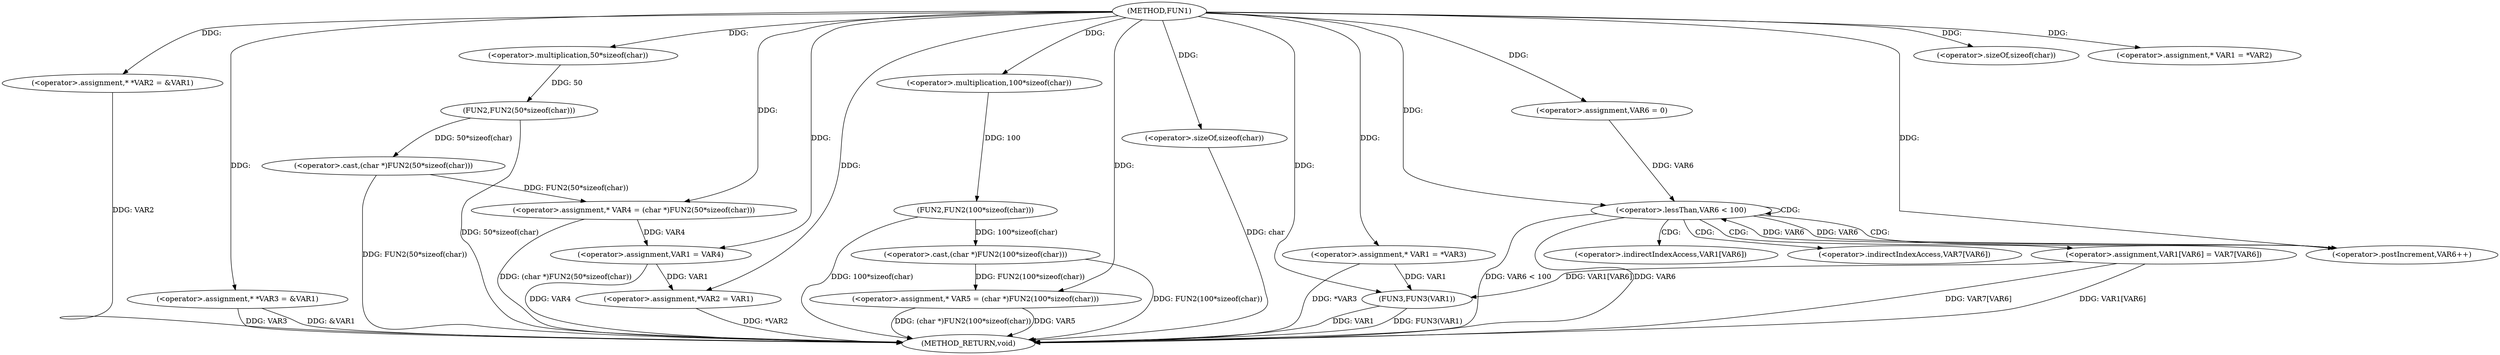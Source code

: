 digraph FUN1 {  
"1000100" [label = "(METHOD,FUN1)" ]
"1000174" [label = "(METHOD_RETURN,void)" ]
"1000104" [label = "(<operator>.assignment,* *VAR2 = &VAR1)" ]
"1000109" [label = "(<operator>.assignment,* *VAR3 = &VAR1)" ]
"1000114" [label = "(<operator>.assignment,* VAR4 = (char *)FUN2(50*sizeof(char)))" ]
"1000116" [label = "(<operator>.cast,(char *)FUN2(50*sizeof(char)))" ]
"1000118" [label = "(FUN2,FUN2(50*sizeof(char)))" ]
"1000119" [label = "(<operator>.multiplication,50*sizeof(char))" ]
"1000121" [label = "(<operator>.sizeOf,sizeof(char))" ]
"1000124" [label = "(<operator>.assignment,* VAR5 = (char *)FUN2(100*sizeof(char)))" ]
"1000126" [label = "(<operator>.cast,(char *)FUN2(100*sizeof(char)))" ]
"1000128" [label = "(FUN2,FUN2(100*sizeof(char)))" ]
"1000129" [label = "(<operator>.multiplication,100*sizeof(char))" ]
"1000131" [label = "(<operator>.sizeOf,sizeof(char))" ]
"1000135" [label = "(<operator>.assignment,* VAR1 = *VAR2)" ]
"1000139" [label = "(<operator>.assignment,VAR1 = VAR4)" ]
"1000142" [label = "(<operator>.assignment,*VAR2 = VAR1)" ]
"1000148" [label = "(<operator>.assignment,* VAR1 = *VAR3)" ]
"1000156" [label = "(<operator>.assignment,VAR6 = 0)" ]
"1000159" [label = "(<operator>.lessThan,VAR6 < 100)" ]
"1000162" [label = "(<operator>.postIncrement,VAR6++)" ]
"1000165" [label = "(<operator>.assignment,VAR1[VAR6] = VAR7[VAR6])" ]
"1000172" [label = "(FUN3,FUN3(VAR1))" ]
"1000166" [label = "(<operator>.indirectIndexAccess,VAR1[VAR6])" ]
"1000169" [label = "(<operator>.indirectIndexAccess,VAR7[VAR6])" ]
  "1000159" -> "1000174"  [ label = "DDG: VAR6 < 100"] 
  "1000124" -> "1000174"  [ label = "DDG: (char *)FUN2(100*sizeof(char))"] 
  "1000124" -> "1000174"  [ label = "DDG: VAR5"] 
  "1000165" -> "1000174"  [ label = "DDG: VAR7[VAR6]"] 
  "1000104" -> "1000174"  [ label = "DDG: VAR2"] 
  "1000165" -> "1000174"  [ label = "DDG: VAR1[VAR6]"] 
  "1000128" -> "1000174"  [ label = "DDG: 100*sizeof(char)"] 
  "1000116" -> "1000174"  [ label = "DDG: FUN2(50*sizeof(char))"] 
  "1000142" -> "1000174"  [ label = "DDG: *VAR2"] 
  "1000148" -> "1000174"  [ label = "DDG: *VAR3"] 
  "1000118" -> "1000174"  [ label = "DDG: 50*sizeof(char)"] 
  "1000172" -> "1000174"  [ label = "DDG: FUN3(VAR1)"] 
  "1000159" -> "1000174"  [ label = "DDG: VAR6"] 
  "1000131" -> "1000174"  [ label = "DDG: char"] 
  "1000139" -> "1000174"  [ label = "DDG: VAR4"] 
  "1000109" -> "1000174"  [ label = "DDG: VAR3"] 
  "1000172" -> "1000174"  [ label = "DDG: VAR1"] 
  "1000126" -> "1000174"  [ label = "DDG: FUN2(100*sizeof(char))"] 
  "1000109" -> "1000174"  [ label = "DDG: &VAR1"] 
  "1000114" -> "1000174"  [ label = "DDG: (char *)FUN2(50*sizeof(char))"] 
  "1000100" -> "1000104"  [ label = "DDG: "] 
  "1000100" -> "1000109"  [ label = "DDG: "] 
  "1000116" -> "1000114"  [ label = "DDG: FUN2(50*sizeof(char))"] 
  "1000100" -> "1000114"  [ label = "DDG: "] 
  "1000118" -> "1000116"  [ label = "DDG: 50*sizeof(char)"] 
  "1000119" -> "1000118"  [ label = "DDG: 50"] 
  "1000100" -> "1000119"  [ label = "DDG: "] 
  "1000100" -> "1000121"  [ label = "DDG: "] 
  "1000126" -> "1000124"  [ label = "DDG: FUN2(100*sizeof(char))"] 
  "1000100" -> "1000124"  [ label = "DDG: "] 
  "1000128" -> "1000126"  [ label = "DDG: 100*sizeof(char)"] 
  "1000129" -> "1000128"  [ label = "DDG: 100"] 
  "1000100" -> "1000129"  [ label = "DDG: "] 
  "1000100" -> "1000131"  [ label = "DDG: "] 
  "1000100" -> "1000135"  [ label = "DDG: "] 
  "1000114" -> "1000139"  [ label = "DDG: VAR4"] 
  "1000100" -> "1000139"  [ label = "DDG: "] 
  "1000139" -> "1000142"  [ label = "DDG: VAR1"] 
  "1000100" -> "1000142"  [ label = "DDG: "] 
  "1000100" -> "1000148"  [ label = "DDG: "] 
  "1000100" -> "1000156"  [ label = "DDG: "] 
  "1000156" -> "1000159"  [ label = "DDG: VAR6"] 
  "1000162" -> "1000159"  [ label = "DDG: VAR6"] 
  "1000100" -> "1000159"  [ label = "DDG: "] 
  "1000159" -> "1000162"  [ label = "DDG: VAR6"] 
  "1000100" -> "1000162"  [ label = "DDG: "] 
  "1000165" -> "1000172"  [ label = "DDG: VAR1[VAR6]"] 
  "1000148" -> "1000172"  [ label = "DDG: VAR1"] 
  "1000100" -> "1000172"  [ label = "DDG: "] 
  "1000159" -> "1000166"  [ label = "CDG: "] 
  "1000159" -> "1000162"  [ label = "CDG: "] 
  "1000159" -> "1000159"  [ label = "CDG: "] 
  "1000159" -> "1000165"  [ label = "CDG: "] 
  "1000159" -> "1000169"  [ label = "CDG: "] 
}
